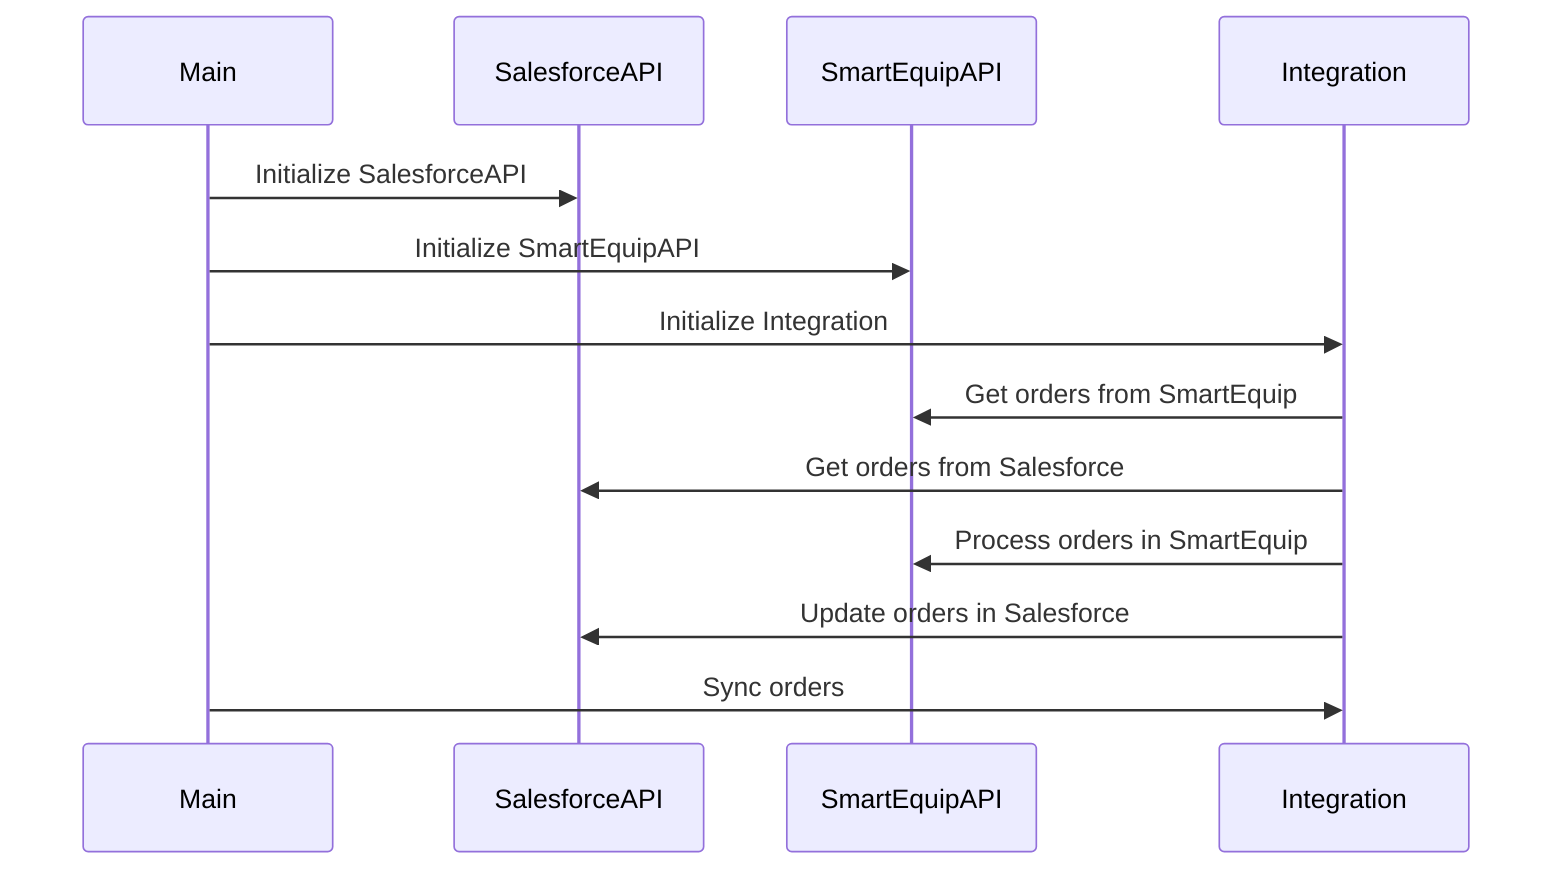 sequenceDiagram
    participant M as Main
    participant SFA as SalesforceAPI
    participant SEA as SmartEquipAPI
    participant I as Integration
    M->>SFA: Initialize SalesforceAPI
    M->>SEA: Initialize SmartEquipAPI
    M->>I: Initialize Integration
    I->>SEA: Get orders from SmartEquip
    I->>SFA: Get orders from Salesforce
    I->>SEA: Process orders in SmartEquip
    I->>SFA: Update orders in Salesforce
    M->>I: Sync orders